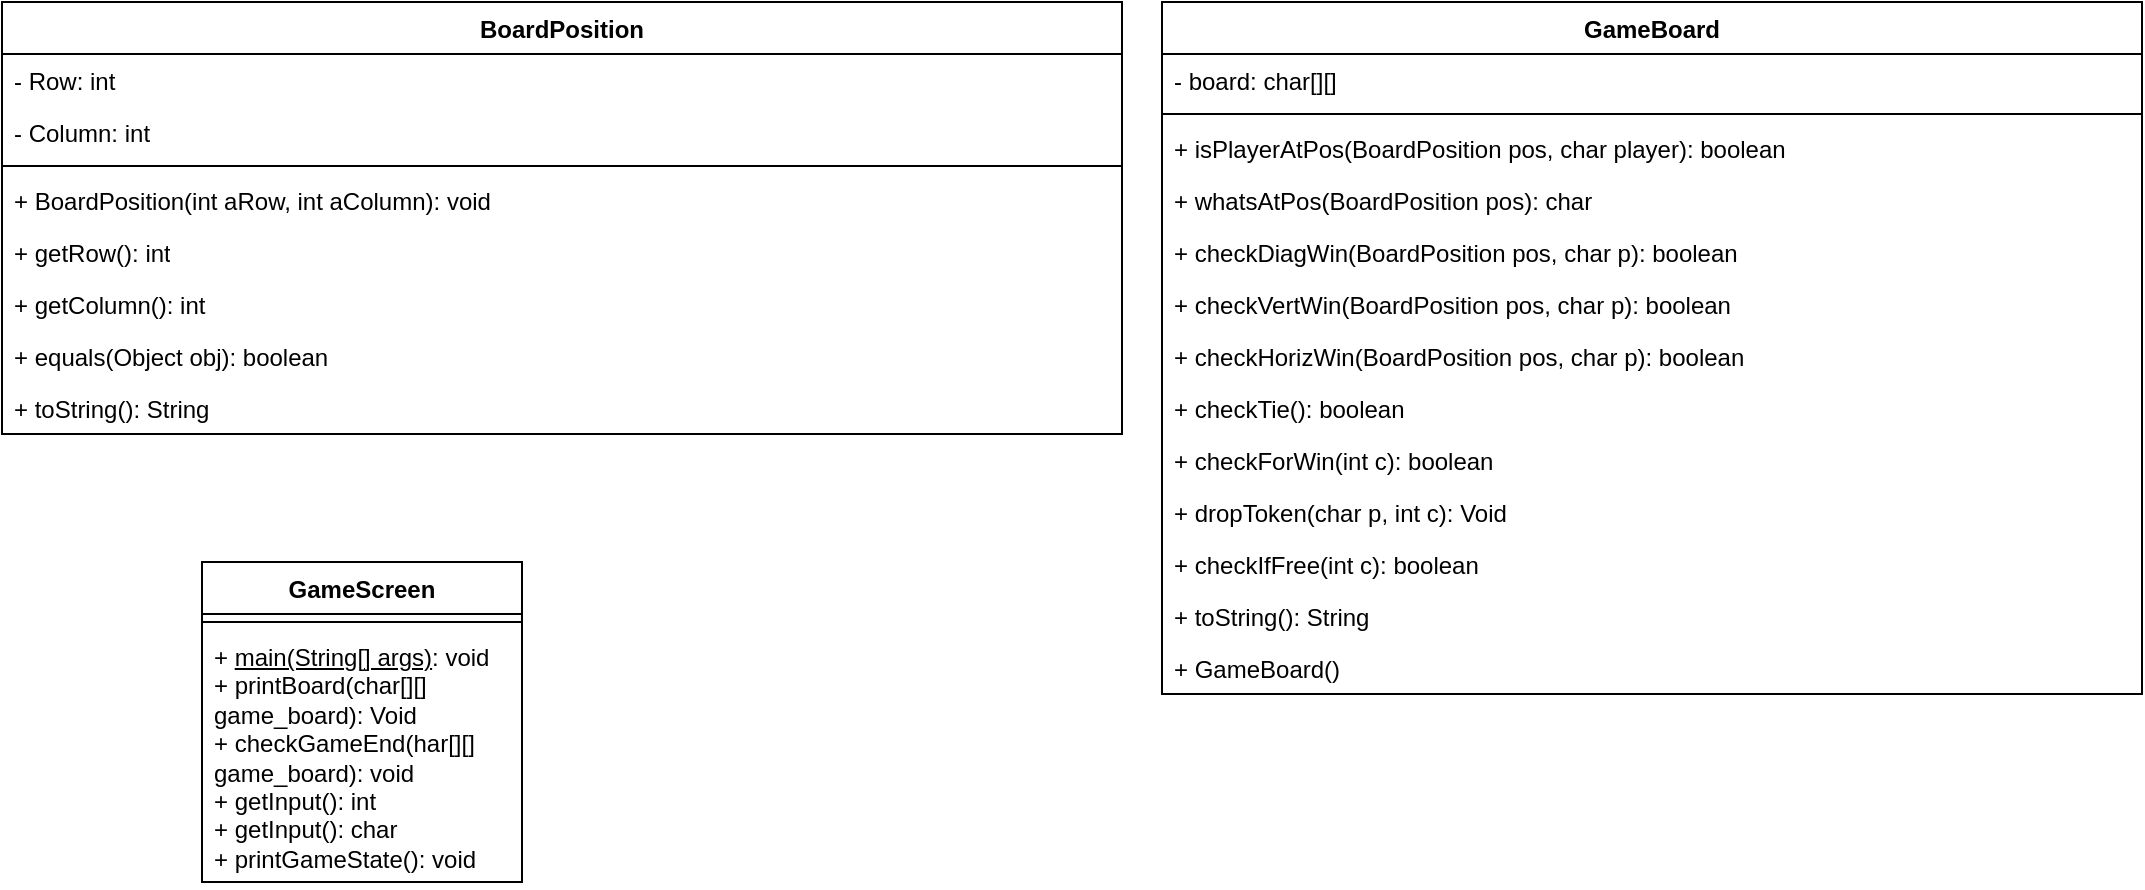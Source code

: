 <mxfile version="24.7.16">
  <diagram name="Page-1" id="5QF2G-VKI3ZIZT6h3Z0C">
    <mxGraphModel dx="1804" dy="578" grid="1" gridSize="10" guides="1" tooltips="1" connect="1" arrows="1" fold="1" page="1" pageScale="1" pageWidth="850" pageHeight="1100" math="0" shadow="0">
      <root>
        <mxCell id="0" />
        <mxCell id="1" parent="0" />
        <mxCell id="p0DK3klaHOJDV2B-XUHO-1" value="BoardPosition" style="swimlane;fontStyle=1;align=center;verticalAlign=top;childLayout=stackLayout;horizontal=1;startSize=26;horizontalStack=0;resizeParent=1;resizeParentMax=0;resizeLast=0;collapsible=1;marginBottom=0;whiteSpace=wrap;html=1;" parent="1" vertex="1">
          <mxGeometry x="-230" y="140" width="560" height="216" as="geometry" />
        </mxCell>
        <mxCell id="p0DK3klaHOJDV2B-XUHO-2" value="- Row: int" style="text;strokeColor=none;fillColor=none;align=left;verticalAlign=top;spacingLeft=4;spacingRight=4;overflow=hidden;rotatable=0;points=[[0,0.5],[1,0.5]];portConstraint=eastwest;whiteSpace=wrap;html=1;" parent="p0DK3klaHOJDV2B-XUHO-1" vertex="1">
          <mxGeometry y="26" width="560" height="26" as="geometry" />
        </mxCell>
        <mxCell id="p0DK3klaHOJDV2B-XUHO-5" value="- Column: int" style="text;strokeColor=none;fillColor=none;align=left;verticalAlign=top;spacingLeft=4;spacingRight=4;overflow=hidden;rotatable=0;points=[[0,0.5],[1,0.5]];portConstraint=eastwest;whiteSpace=wrap;html=1;" parent="p0DK3klaHOJDV2B-XUHO-1" vertex="1">
          <mxGeometry y="52" width="560" height="26" as="geometry" />
        </mxCell>
        <mxCell id="p0DK3klaHOJDV2B-XUHO-3" value="" style="line;strokeWidth=1;fillColor=none;align=left;verticalAlign=middle;spacingTop=-1;spacingLeft=3;spacingRight=3;rotatable=0;labelPosition=right;points=[];portConstraint=eastwest;strokeColor=inherit;" parent="p0DK3klaHOJDV2B-XUHO-1" vertex="1">
          <mxGeometry y="78" width="560" height="8" as="geometry" />
        </mxCell>
        <mxCell id="p0DK3klaHOJDV2B-XUHO-6" value="+ BoardPosition(int aRow, int aColumn): void" style="text;strokeColor=none;fillColor=none;align=left;verticalAlign=top;spacingLeft=4;spacingRight=4;overflow=hidden;rotatable=0;points=[[0,0.5],[1,0.5]];portConstraint=eastwest;whiteSpace=wrap;html=1;" parent="p0DK3klaHOJDV2B-XUHO-1" vertex="1">
          <mxGeometry y="86" width="560" height="26" as="geometry" />
        </mxCell>
        <mxCell id="p0DK3klaHOJDV2B-XUHO-4" value="+ getRow(): int" style="text;strokeColor=none;fillColor=none;align=left;verticalAlign=top;spacingLeft=4;spacingRight=4;overflow=hidden;rotatable=0;points=[[0,0.5],[1,0.5]];portConstraint=eastwest;whiteSpace=wrap;html=1;" parent="p0DK3klaHOJDV2B-XUHO-1" vertex="1">
          <mxGeometry y="112" width="560" height="26" as="geometry" />
        </mxCell>
        <mxCell id="p0DK3klaHOJDV2B-XUHO-10" value="+ getColumn(): int" style="text;strokeColor=none;fillColor=none;align=left;verticalAlign=top;spacingLeft=4;spacingRight=4;overflow=hidden;rotatable=0;points=[[0,0.5],[1,0.5]];portConstraint=eastwest;whiteSpace=wrap;html=1;" parent="p0DK3klaHOJDV2B-XUHO-1" vertex="1">
          <mxGeometry y="138" width="560" height="26" as="geometry" />
        </mxCell>
        <mxCell id="p0DK3klaHOJDV2B-XUHO-9" value="+ equals(Object obj): boolean" style="text;strokeColor=none;fillColor=none;align=left;verticalAlign=top;spacingLeft=4;spacingRight=4;overflow=hidden;rotatable=0;points=[[0,0.5],[1,0.5]];portConstraint=eastwest;whiteSpace=wrap;html=1;" parent="p0DK3klaHOJDV2B-XUHO-1" vertex="1">
          <mxGeometry y="164" width="560" height="26" as="geometry" />
        </mxCell>
        <mxCell id="p0DK3klaHOJDV2B-XUHO-8" value="+ toString(): String" style="text;strokeColor=none;fillColor=none;align=left;verticalAlign=top;spacingLeft=4;spacingRight=4;overflow=hidden;rotatable=0;points=[[0,0.5],[1,0.5]];portConstraint=eastwest;whiteSpace=wrap;html=1;" parent="p0DK3klaHOJDV2B-XUHO-1" vertex="1">
          <mxGeometry y="190" width="560" height="26" as="geometry" />
        </mxCell>
        <mxCell id="p0DK3klaHOJDV2B-XUHO-12" value="GameBoard" style="swimlane;fontStyle=1;align=center;verticalAlign=top;childLayout=stackLayout;horizontal=1;startSize=26;horizontalStack=0;resizeParent=1;resizeParentMax=0;resizeLast=0;collapsible=1;marginBottom=0;whiteSpace=wrap;html=1;" parent="1" vertex="1">
          <mxGeometry x="350" y="140" width="490" height="346" as="geometry" />
        </mxCell>
        <mxCell id="ACsDdMkgMtt0Z2N1IZ0Q-1" value="- board: char[][]" style="text;strokeColor=none;fillColor=none;align=left;verticalAlign=top;spacingLeft=4;spacingRight=4;overflow=hidden;rotatable=0;points=[[0,0.5],[1,0.5]];portConstraint=eastwest;whiteSpace=wrap;html=1;" vertex="1" parent="p0DK3klaHOJDV2B-XUHO-12">
          <mxGeometry y="26" width="490" height="26" as="geometry" />
        </mxCell>
        <mxCell id="p0DK3klaHOJDV2B-XUHO-14" value="" style="line;strokeWidth=1;fillColor=none;align=left;verticalAlign=middle;spacingTop=-1;spacingLeft=3;spacingRight=3;rotatable=0;labelPosition=right;points=[];portConstraint=eastwest;strokeColor=inherit;" parent="p0DK3klaHOJDV2B-XUHO-12" vertex="1">
          <mxGeometry y="52" width="490" height="8" as="geometry" />
        </mxCell>
        <mxCell id="p0DK3klaHOJDV2B-XUHO-22" value="+ isPlayerAtPos(BoardPosition pos, char player): boolean" style="text;strokeColor=none;fillColor=none;align=left;verticalAlign=top;spacingLeft=4;spacingRight=4;overflow=hidden;rotatable=0;points=[[0,0.5],[1,0.5]];portConstraint=eastwest;whiteSpace=wrap;html=1;" parent="p0DK3klaHOJDV2B-XUHO-12" vertex="1">
          <mxGeometry y="60" width="490" height="26" as="geometry" />
        </mxCell>
        <mxCell id="p0DK3klaHOJDV2B-XUHO-23" value="+ whatsAtPos(BoardPosition pos): char" style="text;strokeColor=none;fillColor=none;align=left;verticalAlign=top;spacingLeft=4;spacingRight=4;overflow=hidden;rotatable=0;points=[[0,0.5],[1,0.5]];portConstraint=eastwest;whiteSpace=wrap;html=1;" parent="p0DK3klaHOJDV2B-XUHO-12" vertex="1">
          <mxGeometry y="86" width="490" height="26" as="geometry" />
        </mxCell>
        <mxCell id="p0DK3klaHOJDV2B-XUHO-24" value="+ checkDiagWin(BoardPosition pos, char p): boolean" style="text;strokeColor=none;fillColor=none;align=left;verticalAlign=top;spacingLeft=4;spacingRight=4;overflow=hidden;rotatable=0;points=[[0,0.5],[1,0.5]];portConstraint=eastwest;whiteSpace=wrap;html=1;" parent="p0DK3klaHOJDV2B-XUHO-12" vertex="1">
          <mxGeometry y="112" width="490" height="26" as="geometry" />
        </mxCell>
        <mxCell id="p0DK3klaHOJDV2B-XUHO-25" value="+ checkVertWin(BoardPosition pos, char p): boolean" style="text;strokeColor=none;fillColor=none;align=left;verticalAlign=top;spacingLeft=4;spacingRight=4;overflow=hidden;rotatable=0;points=[[0,0.5],[1,0.5]];portConstraint=eastwest;whiteSpace=wrap;html=1;" parent="p0DK3klaHOJDV2B-XUHO-12" vertex="1">
          <mxGeometry y="138" width="490" height="26" as="geometry" />
        </mxCell>
        <mxCell id="p0DK3klaHOJDV2B-XUHO-26" value="+ checkHorizWin(BoardPosition pos, char p): boolean" style="text;strokeColor=none;fillColor=none;align=left;verticalAlign=top;spacingLeft=4;spacingRight=4;overflow=hidden;rotatable=0;points=[[0,0.5],[1,0.5]];portConstraint=eastwest;whiteSpace=wrap;html=1;" parent="p0DK3klaHOJDV2B-XUHO-12" vertex="1">
          <mxGeometry y="164" width="490" height="26" as="geometry" />
        </mxCell>
        <mxCell id="p0DK3klaHOJDV2B-XUHO-27" value="+ checkTie(): boolean" style="text;strokeColor=none;fillColor=none;align=left;verticalAlign=top;spacingLeft=4;spacingRight=4;overflow=hidden;rotatable=0;points=[[0,0.5],[1,0.5]];portConstraint=eastwest;whiteSpace=wrap;html=1;" parent="p0DK3klaHOJDV2B-XUHO-12" vertex="1">
          <mxGeometry y="190" width="490" height="26" as="geometry" />
        </mxCell>
        <mxCell id="p0DK3klaHOJDV2B-XUHO-28" value="+ checkForWin(int c): boolean" style="text;strokeColor=none;fillColor=none;align=left;verticalAlign=top;spacingLeft=4;spacingRight=4;overflow=hidden;rotatable=0;points=[[0,0.5],[1,0.5]];portConstraint=eastwest;whiteSpace=wrap;html=1;" parent="p0DK3klaHOJDV2B-XUHO-12" vertex="1">
          <mxGeometry y="216" width="490" height="26" as="geometry" />
        </mxCell>
        <mxCell id="p0DK3klaHOJDV2B-XUHO-29" value="+ dropToken(char p, int c): Void" style="text;strokeColor=none;fillColor=none;align=left;verticalAlign=top;spacingLeft=4;spacingRight=4;overflow=hidden;rotatable=0;points=[[0,0.5],[1,0.5]];portConstraint=eastwest;whiteSpace=wrap;html=1;" parent="p0DK3klaHOJDV2B-XUHO-12" vertex="1">
          <mxGeometry y="242" width="490" height="26" as="geometry" />
        </mxCell>
        <mxCell id="p0DK3klaHOJDV2B-XUHO-30" value="+ checkIfFree(int c): boolean" style="text;strokeColor=none;fillColor=none;align=left;verticalAlign=top;spacingLeft=4;spacingRight=4;overflow=hidden;rotatable=0;points=[[0,0.5],[1,0.5]];portConstraint=eastwest;whiteSpace=wrap;html=1;" parent="p0DK3klaHOJDV2B-XUHO-12" vertex="1">
          <mxGeometry y="268" width="490" height="26" as="geometry" />
        </mxCell>
        <mxCell id="p0DK3klaHOJDV2B-XUHO-21" value="+ toString(): String" style="text;strokeColor=none;fillColor=none;align=left;verticalAlign=top;spacingLeft=4;spacingRight=4;overflow=hidden;rotatable=0;points=[[0,0.5],[1,0.5]];portConstraint=eastwest;whiteSpace=wrap;html=1;" parent="p0DK3klaHOJDV2B-XUHO-12" vertex="1">
          <mxGeometry y="294" width="490" height="26" as="geometry" />
        </mxCell>
        <mxCell id="p0DK3klaHOJDV2B-XUHO-15" value="+ GameBoard()" style="text;strokeColor=none;fillColor=none;align=left;verticalAlign=top;spacingLeft=4;spacingRight=4;overflow=hidden;rotatable=0;points=[[0,0.5],[1,0.5]];portConstraint=eastwest;whiteSpace=wrap;html=1;" parent="p0DK3klaHOJDV2B-XUHO-12" vertex="1">
          <mxGeometry y="320" width="490" height="26" as="geometry" />
        </mxCell>
        <mxCell id="p0DK3klaHOJDV2B-XUHO-16" value="GameScreen" style="swimlane;fontStyle=1;align=center;verticalAlign=top;childLayout=stackLayout;horizontal=1;startSize=26;horizontalStack=0;resizeParent=1;resizeParentMax=0;resizeLast=0;collapsible=1;marginBottom=0;whiteSpace=wrap;html=1;" parent="1" vertex="1">
          <mxGeometry x="-130" y="420" width="160" height="160" as="geometry" />
        </mxCell>
        <mxCell id="p0DK3klaHOJDV2B-XUHO-18" value="" style="line;strokeWidth=1;fillColor=none;align=left;verticalAlign=middle;spacingTop=-1;spacingLeft=3;spacingRight=3;rotatable=0;labelPosition=right;points=[];portConstraint=eastwest;strokeColor=inherit;" parent="p0DK3klaHOJDV2B-XUHO-16" vertex="1">
          <mxGeometry y="26" width="160" height="8" as="geometry" />
        </mxCell>
        <mxCell id="p0DK3klaHOJDV2B-XUHO-19" value="+ &lt;u&gt;main(String[] args)&lt;/u&gt;: void&lt;div&gt;+ printBoard(char[][] game_board): Void&lt;/div&gt;&lt;div&gt;+ checkGameEnd(&lt;span style=&quot;background-color: initial;&quot;&gt;har[][] game_board&lt;/span&gt;&lt;span style=&quot;background-color: initial;&quot;&gt;): void&lt;/span&gt;&lt;/div&gt;&lt;div&gt;+ getInput(): int&lt;/div&gt;&lt;div&gt;+ getInput(): char&lt;br&gt;&lt;/div&gt;&lt;div&gt;+ printGameState(): void&lt;/div&gt;&lt;div&gt;&lt;br&gt;&lt;/div&gt;" style="text;strokeColor=none;fillColor=none;align=left;verticalAlign=top;spacingLeft=4;spacingRight=4;overflow=hidden;rotatable=0;points=[[0,0.5],[1,0.5]];portConstraint=eastwest;whiteSpace=wrap;html=1;" parent="p0DK3klaHOJDV2B-XUHO-16" vertex="1">
          <mxGeometry y="34" width="160" height="126" as="geometry" />
        </mxCell>
      </root>
    </mxGraphModel>
  </diagram>
</mxfile>

